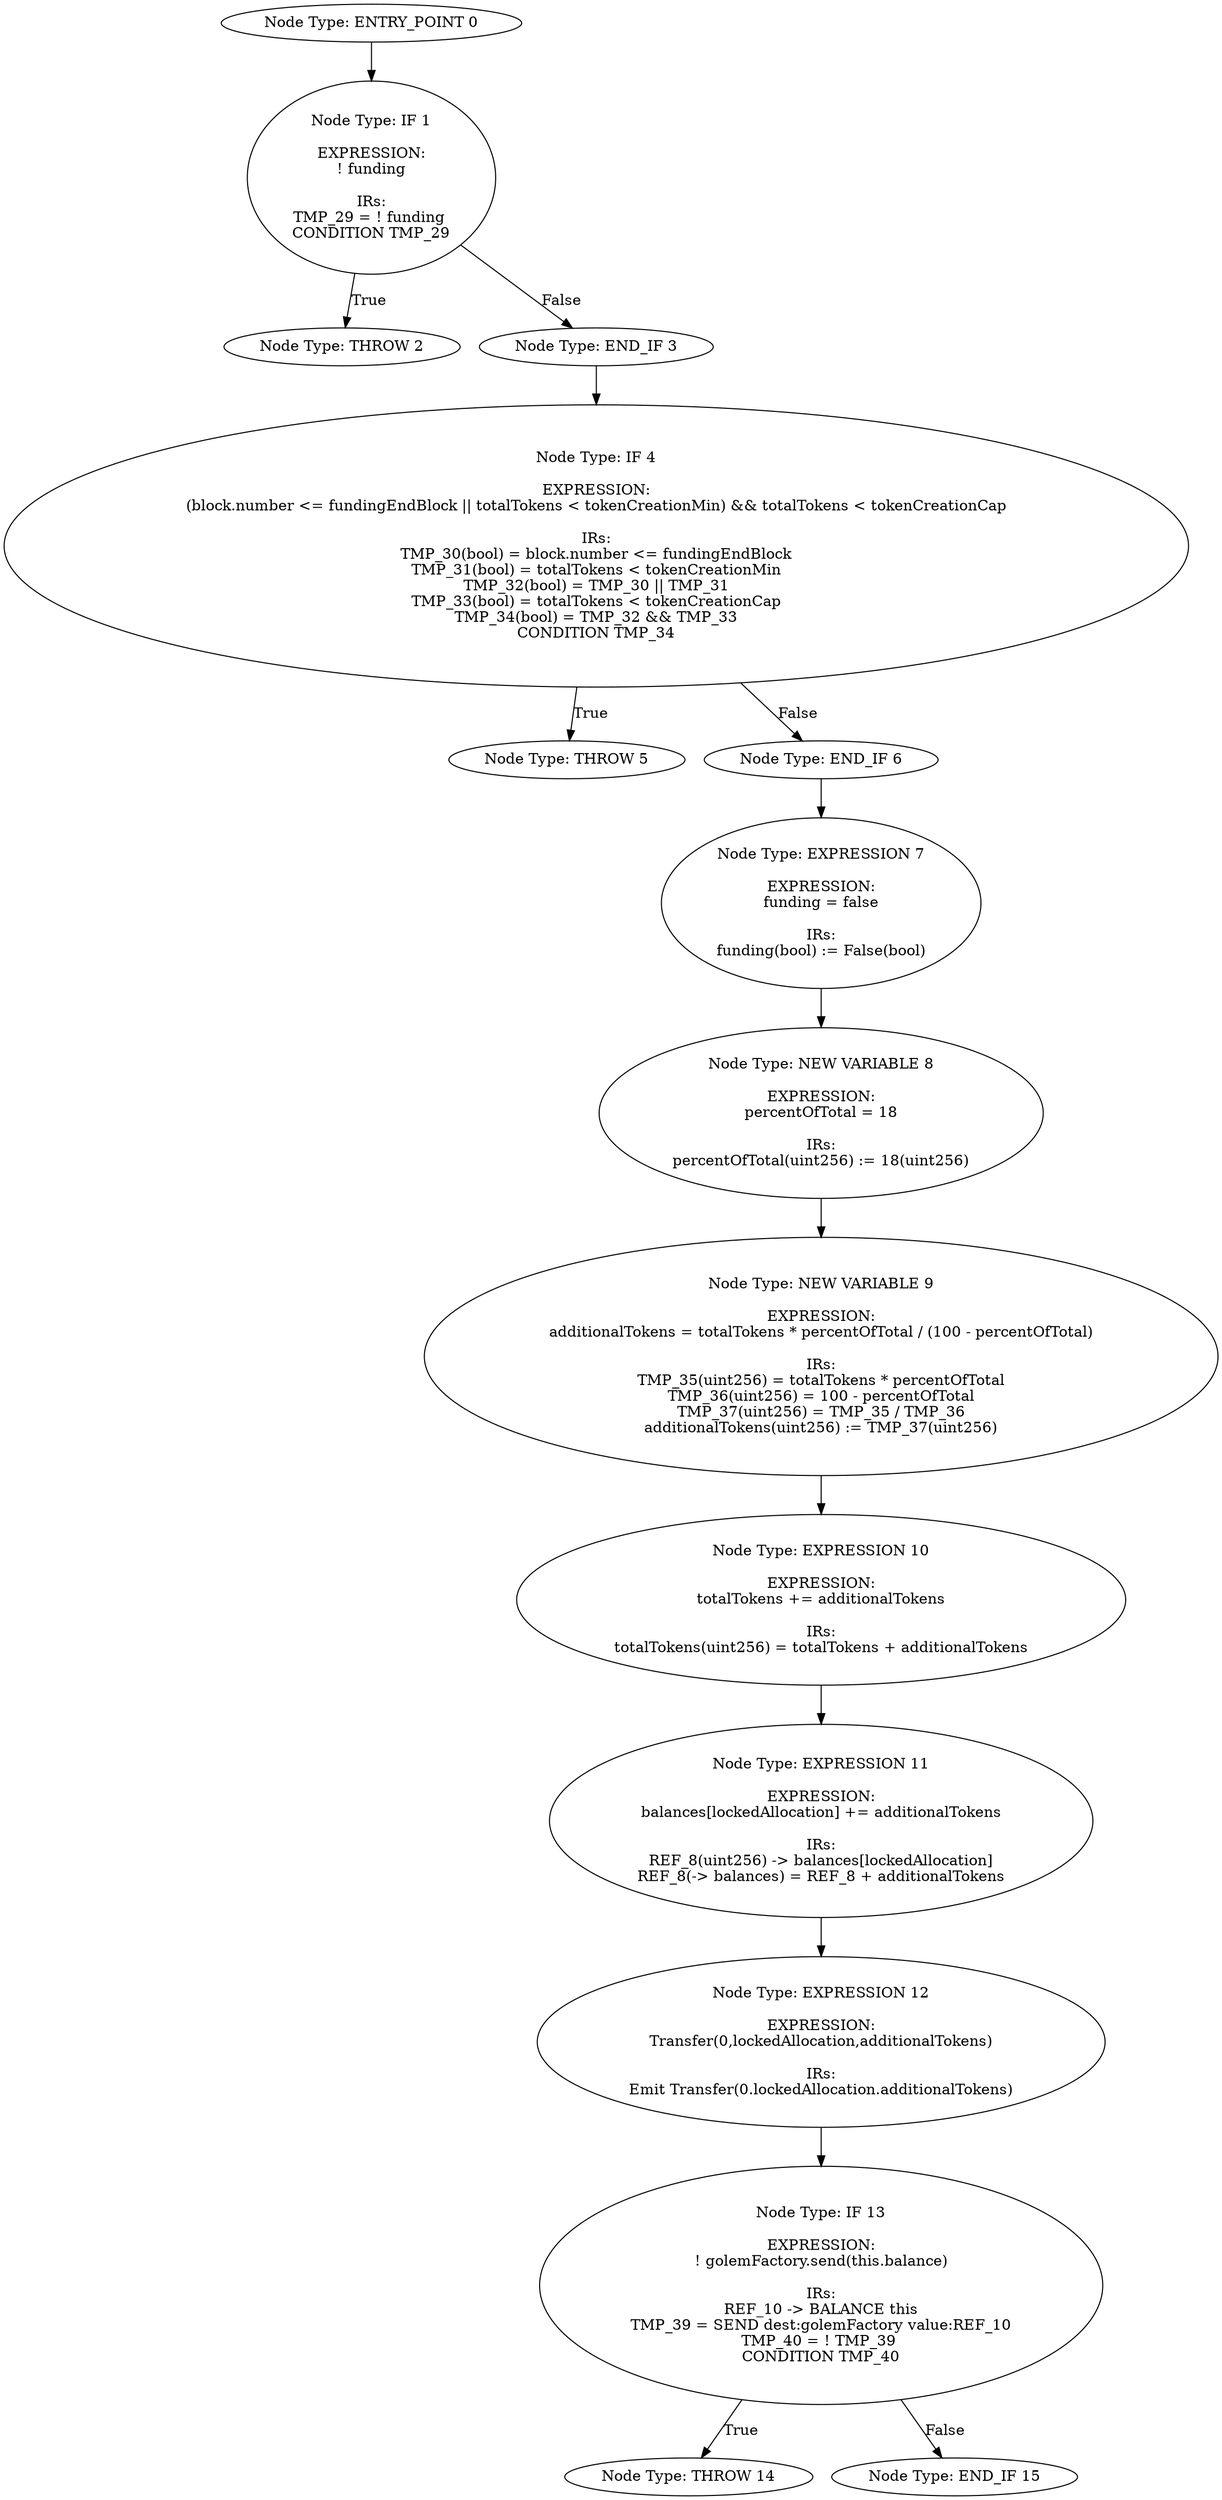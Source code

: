 digraph{
0[label="Node Type: ENTRY_POINT 0
"];
0->1;
1[label="Node Type: IF 1

EXPRESSION:
! funding

IRs:
TMP_29 = ! funding 
CONDITION TMP_29"];
1->2[label="True"];
1->3[label="False"];
2[label="Node Type: THROW 2
"];
3[label="Node Type: END_IF 3
"];
3->4;
4[label="Node Type: IF 4

EXPRESSION:
(block.number <= fundingEndBlock || totalTokens < tokenCreationMin) && totalTokens < tokenCreationCap

IRs:
TMP_30(bool) = block.number <= fundingEndBlock
TMP_31(bool) = totalTokens < tokenCreationMin
TMP_32(bool) = TMP_30 || TMP_31
TMP_33(bool) = totalTokens < tokenCreationCap
TMP_34(bool) = TMP_32 && TMP_33
CONDITION TMP_34"];
4->5[label="True"];
4->6[label="False"];
5[label="Node Type: THROW 5
"];
6[label="Node Type: END_IF 6
"];
6->7;
7[label="Node Type: EXPRESSION 7

EXPRESSION:
funding = false

IRs:
funding(bool) := False(bool)"];
7->8;
8[label="Node Type: NEW VARIABLE 8

EXPRESSION:
percentOfTotal = 18

IRs:
percentOfTotal(uint256) := 18(uint256)"];
8->9;
9[label="Node Type: NEW VARIABLE 9

EXPRESSION:
additionalTokens = totalTokens * percentOfTotal / (100 - percentOfTotal)

IRs:
TMP_35(uint256) = totalTokens * percentOfTotal
TMP_36(uint256) = 100 - percentOfTotal
TMP_37(uint256) = TMP_35 / TMP_36
additionalTokens(uint256) := TMP_37(uint256)"];
9->10;
10[label="Node Type: EXPRESSION 10

EXPRESSION:
totalTokens += additionalTokens

IRs:
totalTokens(uint256) = totalTokens + additionalTokens"];
10->11;
11[label="Node Type: EXPRESSION 11

EXPRESSION:
balances[lockedAllocation] += additionalTokens

IRs:
REF_8(uint256) -> balances[lockedAllocation]
REF_8(-> balances) = REF_8 + additionalTokens"];
11->12;
12[label="Node Type: EXPRESSION 12

EXPRESSION:
Transfer(0,lockedAllocation,additionalTokens)

IRs:
Emit Transfer(0.lockedAllocation.additionalTokens)"];
12->13;
13[label="Node Type: IF 13

EXPRESSION:
! golemFactory.send(this.balance)

IRs:
REF_10 -> BALANCE this
TMP_39 = SEND dest:golemFactory value:REF_10
TMP_40 = ! TMP_39 
CONDITION TMP_40"];
13->14[label="True"];
13->15[label="False"];
14[label="Node Type: THROW 14
"];
15[label="Node Type: END_IF 15
"];
}
